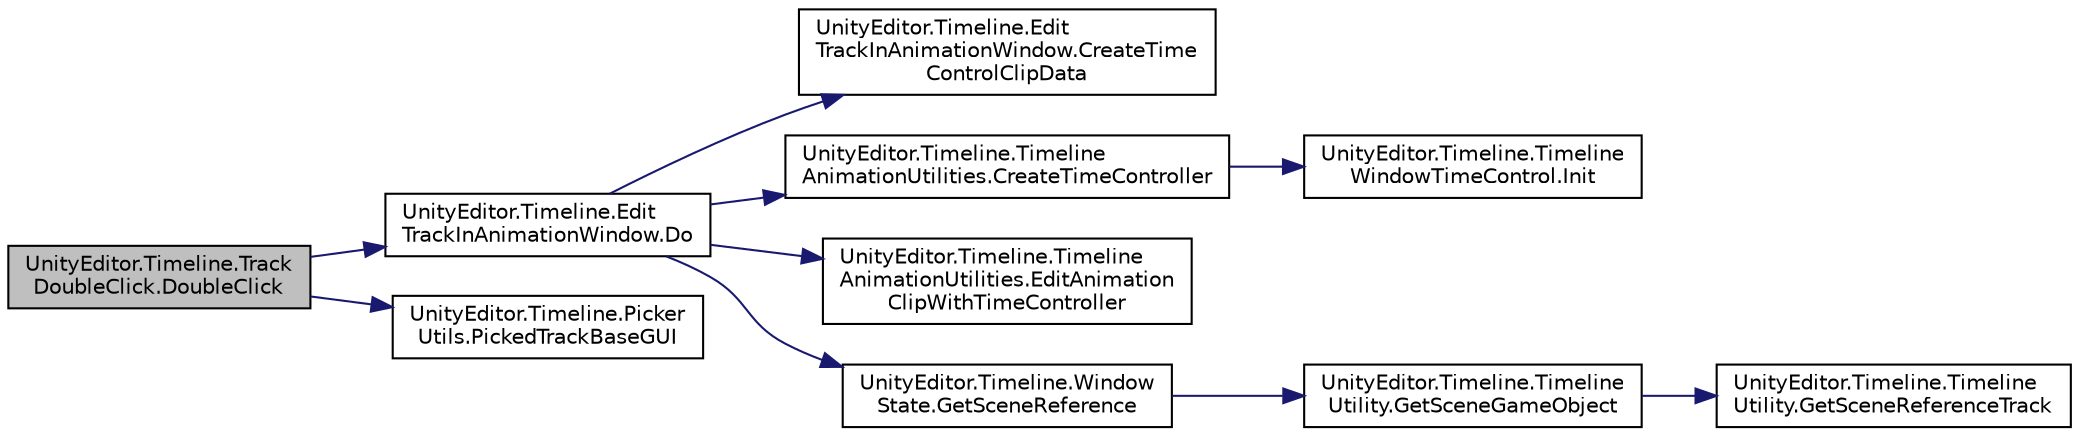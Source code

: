 digraph "UnityEditor.Timeline.TrackDoubleClick.DoubleClick"
{
 // LATEX_PDF_SIZE
  edge [fontname="Helvetica",fontsize="10",labelfontname="Helvetica",labelfontsize="10"];
  node [fontname="Helvetica",fontsize="10",shape=record];
  rankdir="LR";
  Node1 [label="UnityEditor.Timeline.Track\lDoubleClick.DoubleClick",height=0.2,width=0.4,color="black", fillcolor="grey75", style="filled", fontcolor="black",tooltip=" "];
  Node1 -> Node2 [color="midnightblue",fontsize="10",style="solid",fontname="Helvetica"];
  Node2 [label="UnityEditor.Timeline.Edit\lTrackInAnimationWindow.Do",height=0.2,width=0.4,color="black", fillcolor="white", style="filled",URL="$class_unity_editor_1_1_timeline_1_1_edit_track_in_animation_window.html#acf9a5e0f36bb4d60274a7ff77455e8f7",tooltip=" "];
  Node2 -> Node3 [color="midnightblue",fontsize="10",style="solid",fontname="Helvetica"];
  Node3 [label="UnityEditor.Timeline.Edit\lTrackInAnimationWindow.CreateTime\lControlClipData",height=0.2,width=0.4,color="black", fillcolor="white", style="filled",URL="$class_unity_editor_1_1_timeline_1_1_edit_track_in_animation_window.html#a406a67d77c2489e877b5370b65249fd6",tooltip=" "];
  Node2 -> Node4 [color="midnightblue",fontsize="10",style="solid",fontname="Helvetica"];
  Node4 [label="UnityEditor.Timeline.Timeline\lAnimationUtilities.CreateTimeController",height=0.2,width=0.4,color="black", fillcolor="white", style="filled",URL="$class_unity_editor_1_1_timeline_1_1_timeline_animation_utilities.html#afb11e608598e6b2f831459a045c46d54",tooltip=" "];
  Node4 -> Node5 [color="midnightblue",fontsize="10",style="solid",fontname="Helvetica"];
  Node5 [label="UnityEditor.Timeline.Timeline\lWindowTimeControl.Init",height=0.2,width=0.4,color="black", fillcolor="white", style="filled",URL="$class_unity_editor_1_1_timeline_1_1_timeline_window_time_control.html#a03d793fa0b51d708b208b40373a8cabe",tooltip=" "];
  Node2 -> Node6 [color="midnightblue",fontsize="10",style="solid",fontname="Helvetica"];
  Node6 [label="UnityEditor.Timeline.Timeline\lAnimationUtilities.EditAnimation\lClipWithTimeController",height=0.2,width=0.4,color="black", fillcolor="white", style="filled",URL="$class_unity_editor_1_1_timeline_1_1_timeline_animation_utilities.html#a5b3c7d6e4ba1c8e675ea5b362a099bd2",tooltip=" "];
  Node2 -> Node7 [color="midnightblue",fontsize="10",style="solid",fontname="Helvetica"];
  Node7 [label="UnityEditor.Timeline.Window\lState.GetSceneReference",height=0.2,width=0.4,color="black", fillcolor="white", style="filled",URL="$class_unity_editor_1_1_timeline_1_1_window_state.html#a3c034ec5c009f56975135e6b7815193f",tooltip=" "];
  Node7 -> Node8 [color="midnightblue",fontsize="10",style="solid",fontname="Helvetica"];
  Node8 [label="UnityEditor.Timeline.Timeline\lUtility.GetSceneGameObject",height=0.2,width=0.4,color="black", fillcolor="white", style="filled",URL="$class_unity_editor_1_1_timeline_1_1_timeline_utility.html#afda348f13d0b24ba875042746d02ebfa",tooltip=" "];
  Node8 -> Node9 [color="midnightblue",fontsize="10",style="solid",fontname="Helvetica"];
  Node9 [label="UnityEditor.Timeline.Timeline\lUtility.GetSceneReferenceTrack",height=0.2,width=0.4,color="black", fillcolor="white", style="filled",URL="$class_unity_editor_1_1_timeline_1_1_timeline_utility.html#a7bd94e0bdc5ef28f8c7922386967d1e7",tooltip=" "];
  Node1 -> Node10 [color="midnightblue",fontsize="10",style="solid",fontname="Helvetica"];
  Node10 [label="UnityEditor.Timeline.Picker\lUtils.PickedTrackBaseGUI",height=0.2,width=0.4,color="black", fillcolor="white", style="filled",URL="$class_unity_editor_1_1_timeline_1_1_picker_utils.html#a8cdb8336ee1e7124e84465e4a1ad0b7a",tooltip=" "];
}
